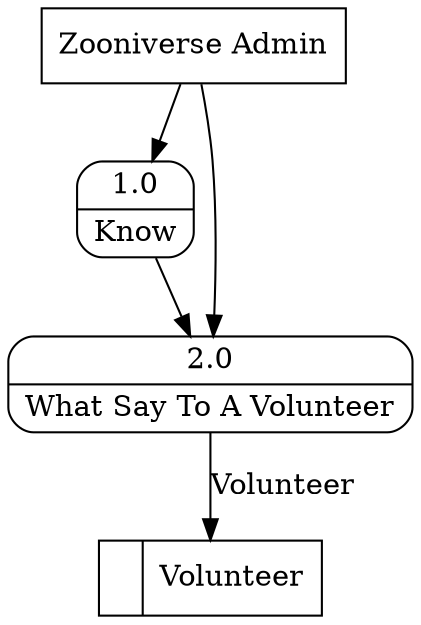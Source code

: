 digraph dfd2{ 
node[shape=record]
200 [label="<f0>  |<f1> Volunteer " ];
201 [label="Zooniverse Admin" shape=box];
202 [label="{<f0> 1.0|<f1> Know }" shape=Mrecord];
203 [label="{<f0> 2.0|<f1> What Say To A Volunteer }" shape=Mrecord];
201 -> 202
201 -> 203
202 -> 203
203 -> 200 [label="Volunteer"]
}